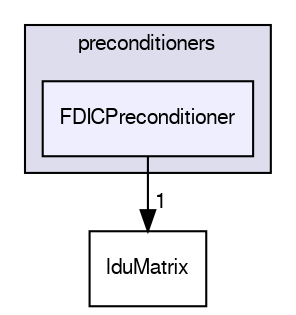 digraph "src/OpenFOAM/matrices/lduMatrix/preconditioners/FDICPreconditioner" {
  bgcolor=transparent;
  compound=true
  node [ fontsize="10", fontname="FreeSans"];
  edge [ labelfontsize="10", labelfontname="FreeSans"];
  subgraph clusterdir_3f6e7e10cc3663a460947d1f6ad52004 {
    graph [ bgcolor="#ddddee", pencolor="black", label="preconditioners" fontname="FreeSans", fontsize="10", URL="dir_3f6e7e10cc3663a460947d1f6ad52004.html"]
  dir_8ec52d526757eb83c7f104aacdfebe14 [shape=box, label="FDICPreconditioner", style="filled", fillcolor="#eeeeff", pencolor="black", URL="dir_8ec52d526757eb83c7f104aacdfebe14.html"];
  }
  dir_1ce70feb2b06c30ebd4091245573b99e [shape=box label="lduMatrix" URL="dir_1ce70feb2b06c30ebd4091245573b99e.html"];
  dir_8ec52d526757eb83c7f104aacdfebe14->dir_1ce70feb2b06c30ebd4091245573b99e [headlabel="1", labeldistance=1.5 headhref="dir_001965_001957.html"];
}
